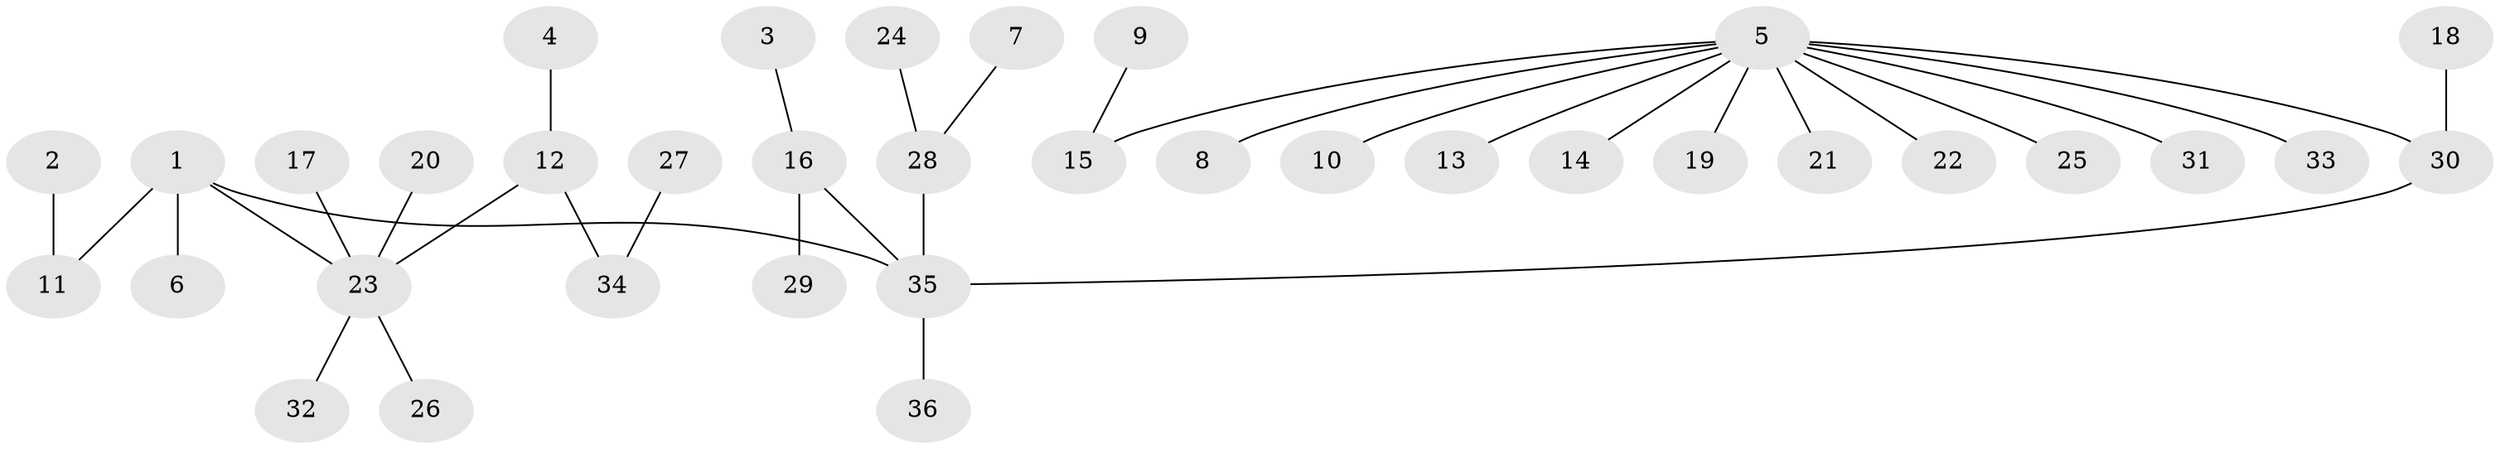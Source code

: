 // original degree distribution, {6: 0.028169014084507043, 3: 0.15492957746478872, 5: 0.04225352112676056, 4: 0.07042253521126761, 2: 0.14084507042253522, 1: 0.5633802816901409}
// Generated by graph-tools (version 1.1) at 2025/50/03/09/25 03:50:26]
// undirected, 36 vertices, 35 edges
graph export_dot {
graph [start="1"]
  node [color=gray90,style=filled];
  1;
  2;
  3;
  4;
  5;
  6;
  7;
  8;
  9;
  10;
  11;
  12;
  13;
  14;
  15;
  16;
  17;
  18;
  19;
  20;
  21;
  22;
  23;
  24;
  25;
  26;
  27;
  28;
  29;
  30;
  31;
  32;
  33;
  34;
  35;
  36;
  1 -- 6 [weight=1.0];
  1 -- 11 [weight=1.0];
  1 -- 23 [weight=1.0];
  1 -- 35 [weight=1.0];
  2 -- 11 [weight=1.0];
  3 -- 16 [weight=1.0];
  4 -- 12 [weight=1.0];
  5 -- 8 [weight=1.0];
  5 -- 10 [weight=1.0];
  5 -- 13 [weight=1.0];
  5 -- 14 [weight=1.0];
  5 -- 15 [weight=1.0];
  5 -- 19 [weight=1.0];
  5 -- 21 [weight=1.0];
  5 -- 22 [weight=1.0];
  5 -- 25 [weight=1.0];
  5 -- 30 [weight=1.0];
  5 -- 31 [weight=1.0];
  5 -- 33 [weight=1.0];
  7 -- 28 [weight=1.0];
  9 -- 15 [weight=1.0];
  12 -- 23 [weight=1.0];
  12 -- 34 [weight=1.0];
  16 -- 29 [weight=1.0];
  16 -- 35 [weight=1.0];
  17 -- 23 [weight=1.0];
  18 -- 30 [weight=1.0];
  20 -- 23 [weight=1.0];
  23 -- 26 [weight=1.0];
  23 -- 32 [weight=1.0];
  24 -- 28 [weight=1.0];
  27 -- 34 [weight=1.0];
  28 -- 35 [weight=1.0];
  30 -- 35 [weight=1.0];
  35 -- 36 [weight=1.0];
}

